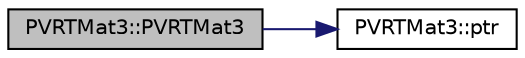 digraph "PVRTMat3::PVRTMat3"
{
  edge [fontname="Helvetica",fontsize="10",labelfontname="Helvetica",labelfontsize="10"];
  node [fontname="Helvetica",fontsize="10",shape=record];
  rankdir="LR";
  Node1 [label="PVRTMat3::PVRTMat3",height=0.2,width=0.4,color="black", fillcolor="grey75", style="filled", fontcolor="black"];
  Node1 -> Node2 [color="midnightblue",fontsize="10",style="solid",fontname="Helvetica"];
  Node2 [label="PVRTMat3::ptr",height=0.2,width=0.4,color="black", fillcolor="white", style="filled",URL="$struct_p_v_r_t_mat3.html#ab233b50ed2f8f39ace06ba082960c5ae",tooltip="Calculates transpose of this matrix. "];
}
